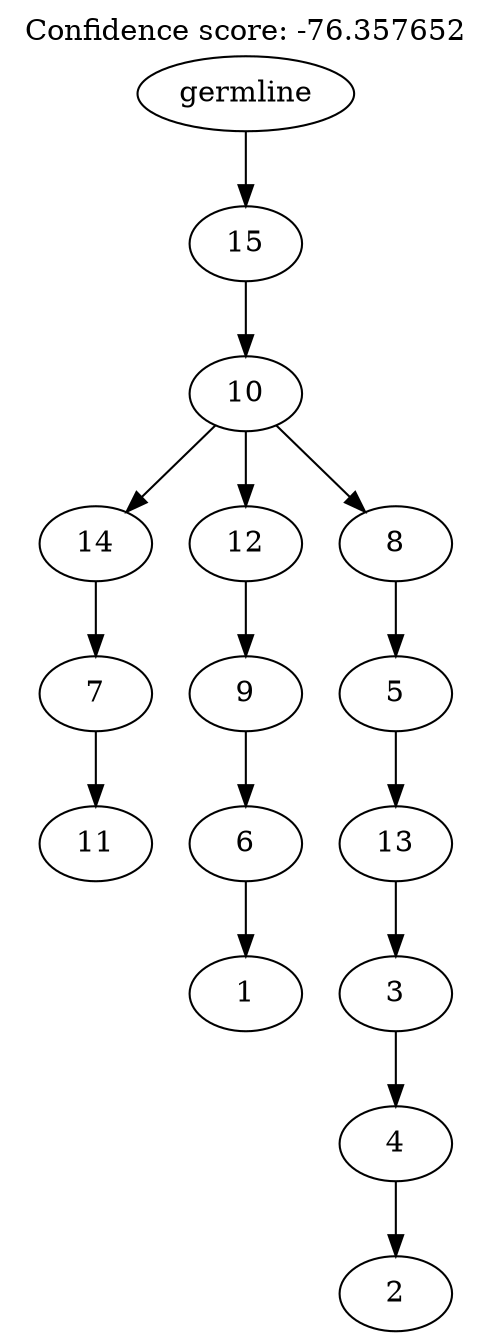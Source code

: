 digraph g {
	"14" -> "15";
	"15" [label="11"];
	"13" -> "14";
	"14" [label="7"];
	"11" -> "12";
	"12" [label="1"];
	"10" -> "11";
	"11" [label="6"];
	"9" -> "10";
	"10" [label="9"];
	"7" -> "8";
	"8" [label="2"];
	"6" -> "7";
	"7" [label="4"];
	"5" -> "6";
	"6" [label="3"];
	"4" -> "5";
	"5" [label="13"];
	"3" -> "4";
	"4" [label="5"];
	"2" -> "3";
	"3" [label="8"];
	"2" -> "9";
	"9" [label="12"];
	"2" -> "13";
	"13" [label="14"];
	"1" -> "2";
	"2" [label="10"];
	"0" -> "1";
	"1" [label="15"];
	"0" [label="germline"];
	labelloc="t";
	label="Confidence score: -76.357652";
}
